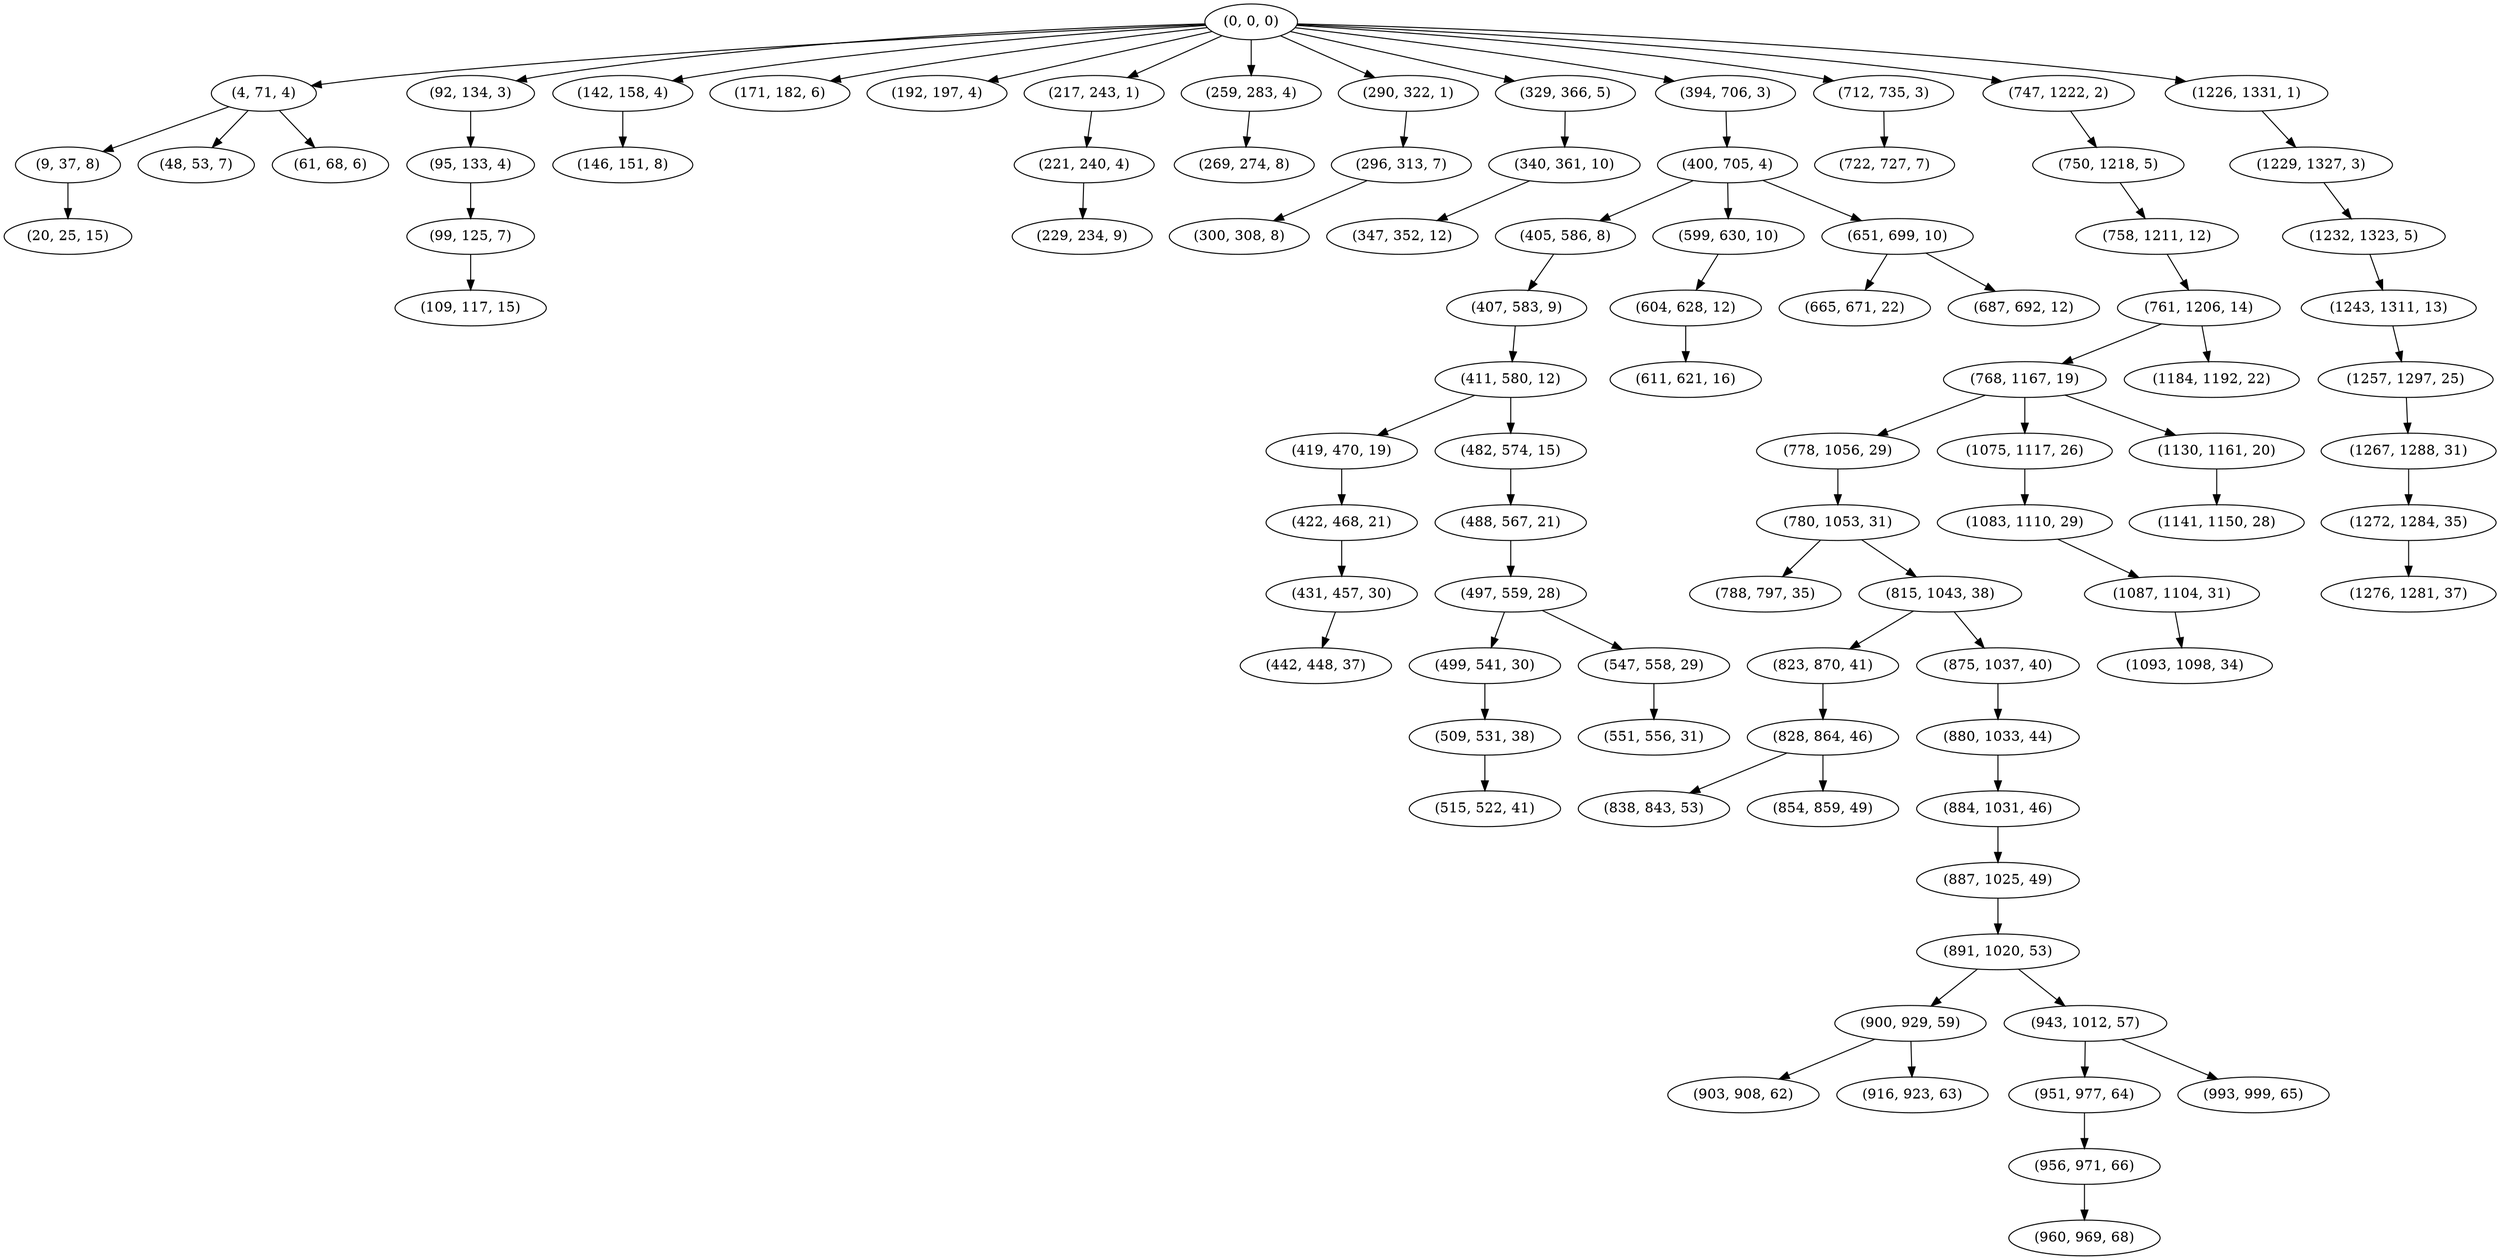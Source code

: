 digraph tree {
    "(0, 0, 0)";
    "(4, 71, 4)";
    "(9, 37, 8)";
    "(20, 25, 15)";
    "(48, 53, 7)";
    "(61, 68, 6)";
    "(92, 134, 3)";
    "(95, 133, 4)";
    "(99, 125, 7)";
    "(109, 117, 15)";
    "(142, 158, 4)";
    "(146, 151, 8)";
    "(171, 182, 6)";
    "(192, 197, 4)";
    "(217, 243, 1)";
    "(221, 240, 4)";
    "(229, 234, 9)";
    "(259, 283, 4)";
    "(269, 274, 8)";
    "(290, 322, 1)";
    "(296, 313, 7)";
    "(300, 308, 8)";
    "(329, 366, 5)";
    "(340, 361, 10)";
    "(347, 352, 12)";
    "(394, 706, 3)";
    "(400, 705, 4)";
    "(405, 586, 8)";
    "(407, 583, 9)";
    "(411, 580, 12)";
    "(419, 470, 19)";
    "(422, 468, 21)";
    "(431, 457, 30)";
    "(442, 448, 37)";
    "(482, 574, 15)";
    "(488, 567, 21)";
    "(497, 559, 28)";
    "(499, 541, 30)";
    "(509, 531, 38)";
    "(515, 522, 41)";
    "(547, 558, 29)";
    "(551, 556, 31)";
    "(599, 630, 10)";
    "(604, 628, 12)";
    "(611, 621, 16)";
    "(651, 699, 10)";
    "(665, 671, 22)";
    "(687, 692, 12)";
    "(712, 735, 3)";
    "(722, 727, 7)";
    "(747, 1222, 2)";
    "(750, 1218, 5)";
    "(758, 1211, 12)";
    "(761, 1206, 14)";
    "(768, 1167, 19)";
    "(778, 1056, 29)";
    "(780, 1053, 31)";
    "(788, 797, 35)";
    "(815, 1043, 38)";
    "(823, 870, 41)";
    "(828, 864, 46)";
    "(838, 843, 53)";
    "(854, 859, 49)";
    "(875, 1037, 40)";
    "(880, 1033, 44)";
    "(884, 1031, 46)";
    "(887, 1025, 49)";
    "(891, 1020, 53)";
    "(900, 929, 59)";
    "(903, 908, 62)";
    "(916, 923, 63)";
    "(943, 1012, 57)";
    "(951, 977, 64)";
    "(956, 971, 66)";
    "(960, 969, 68)";
    "(993, 999, 65)";
    "(1075, 1117, 26)";
    "(1083, 1110, 29)";
    "(1087, 1104, 31)";
    "(1093, 1098, 34)";
    "(1130, 1161, 20)";
    "(1141, 1150, 28)";
    "(1184, 1192, 22)";
    "(1226, 1331, 1)";
    "(1229, 1327, 3)";
    "(1232, 1323, 5)";
    "(1243, 1311, 13)";
    "(1257, 1297, 25)";
    "(1267, 1288, 31)";
    "(1272, 1284, 35)";
    "(1276, 1281, 37)";
    "(0, 0, 0)" -> "(4, 71, 4)";
    "(0, 0, 0)" -> "(92, 134, 3)";
    "(0, 0, 0)" -> "(142, 158, 4)";
    "(0, 0, 0)" -> "(171, 182, 6)";
    "(0, 0, 0)" -> "(192, 197, 4)";
    "(0, 0, 0)" -> "(217, 243, 1)";
    "(0, 0, 0)" -> "(259, 283, 4)";
    "(0, 0, 0)" -> "(290, 322, 1)";
    "(0, 0, 0)" -> "(329, 366, 5)";
    "(0, 0, 0)" -> "(394, 706, 3)";
    "(0, 0, 0)" -> "(712, 735, 3)";
    "(0, 0, 0)" -> "(747, 1222, 2)";
    "(0, 0, 0)" -> "(1226, 1331, 1)";
    "(4, 71, 4)" -> "(9, 37, 8)";
    "(4, 71, 4)" -> "(48, 53, 7)";
    "(4, 71, 4)" -> "(61, 68, 6)";
    "(9, 37, 8)" -> "(20, 25, 15)";
    "(92, 134, 3)" -> "(95, 133, 4)";
    "(95, 133, 4)" -> "(99, 125, 7)";
    "(99, 125, 7)" -> "(109, 117, 15)";
    "(142, 158, 4)" -> "(146, 151, 8)";
    "(217, 243, 1)" -> "(221, 240, 4)";
    "(221, 240, 4)" -> "(229, 234, 9)";
    "(259, 283, 4)" -> "(269, 274, 8)";
    "(290, 322, 1)" -> "(296, 313, 7)";
    "(296, 313, 7)" -> "(300, 308, 8)";
    "(329, 366, 5)" -> "(340, 361, 10)";
    "(340, 361, 10)" -> "(347, 352, 12)";
    "(394, 706, 3)" -> "(400, 705, 4)";
    "(400, 705, 4)" -> "(405, 586, 8)";
    "(400, 705, 4)" -> "(599, 630, 10)";
    "(400, 705, 4)" -> "(651, 699, 10)";
    "(405, 586, 8)" -> "(407, 583, 9)";
    "(407, 583, 9)" -> "(411, 580, 12)";
    "(411, 580, 12)" -> "(419, 470, 19)";
    "(411, 580, 12)" -> "(482, 574, 15)";
    "(419, 470, 19)" -> "(422, 468, 21)";
    "(422, 468, 21)" -> "(431, 457, 30)";
    "(431, 457, 30)" -> "(442, 448, 37)";
    "(482, 574, 15)" -> "(488, 567, 21)";
    "(488, 567, 21)" -> "(497, 559, 28)";
    "(497, 559, 28)" -> "(499, 541, 30)";
    "(497, 559, 28)" -> "(547, 558, 29)";
    "(499, 541, 30)" -> "(509, 531, 38)";
    "(509, 531, 38)" -> "(515, 522, 41)";
    "(547, 558, 29)" -> "(551, 556, 31)";
    "(599, 630, 10)" -> "(604, 628, 12)";
    "(604, 628, 12)" -> "(611, 621, 16)";
    "(651, 699, 10)" -> "(665, 671, 22)";
    "(651, 699, 10)" -> "(687, 692, 12)";
    "(712, 735, 3)" -> "(722, 727, 7)";
    "(747, 1222, 2)" -> "(750, 1218, 5)";
    "(750, 1218, 5)" -> "(758, 1211, 12)";
    "(758, 1211, 12)" -> "(761, 1206, 14)";
    "(761, 1206, 14)" -> "(768, 1167, 19)";
    "(761, 1206, 14)" -> "(1184, 1192, 22)";
    "(768, 1167, 19)" -> "(778, 1056, 29)";
    "(768, 1167, 19)" -> "(1075, 1117, 26)";
    "(768, 1167, 19)" -> "(1130, 1161, 20)";
    "(778, 1056, 29)" -> "(780, 1053, 31)";
    "(780, 1053, 31)" -> "(788, 797, 35)";
    "(780, 1053, 31)" -> "(815, 1043, 38)";
    "(815, 1043, 38)" -> "(823, 870, 41)";
    "(815, 1043, 38)" -> "(875, 1037, 40)";
    "(823, 870, 41)" -> "(828, 864, 46)";
    "(828, 864, 46)" -> "(838, 843, 53)";
    "(828, 864, 46)" -> "(854, 859, 49)";
    "(875, 1037, 40)" -> "(880, 1033, 44)";
    "(880, 1033, 44)" -> "(884, 1031, 46)";
    "(884, 1031, 46)" -> "(887, 1025, 49)";
    "(887, 1025, 49)" -> "(891, 1020, 53)";
    "(891, 1020, 53)" -> "(900, 929, 59)";
    "(891, 1020, 53)" -> "(943, 1012, 57)";
    "(900, 929, 59)" -> "(903, 908, 62)";
    "(900, 929, 59)" -> "(916, 923, 63)";
    "(943, 1012, 57)" -> "(951, 977, 64)";
    "(943, 1012, 57)" -> "(993, 999, 65)";
    "(951, 977, 64)" -> "(956, 971, 66)";
    "(956, 971, 66)" -> "(960, 969, 68)";
    "(1075, 1117, 26)" -> "(1083, 1110, 29)";
    "(1083, 1110, 29)" -> "(1087, 1104, 31)";
    "(1087, 1104, 31)" -> "(1093, 1098, 34)";
    "(1130, 1161, 20)" -> "(1141, 1150, 28)";
    "(1226, 1331, 1)" -> "(1229, 1327, 3)";
    "(1229, 1327, 3)" -> "(1232, 1323, 5)";
    "(1232, 1323, 5)" -> "(1243, 1311, 13)";
    "(1243, 1311, 13)" -> "(1257, 1297, 25)";
    "(1257, 1297, 25)" -> "(1267, 1288, 31)";
    "(1267, 1288, 31)" -> "(1272, 1284, 35)";
    "(1272, 1284, 35)" -> "(1276, 1281, 37)";
}
